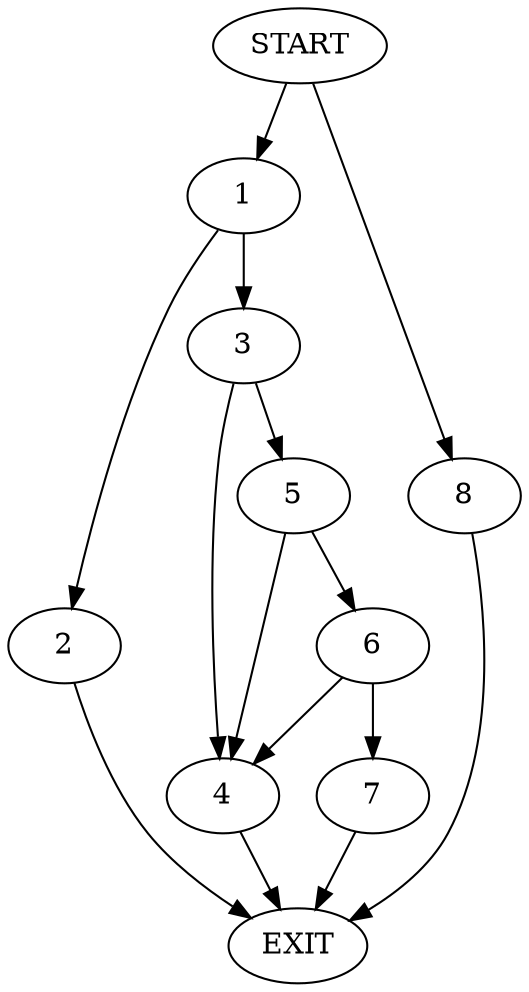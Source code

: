 digraph {
0 [label="START"]
9 [label="EXIT"]
0 -> 1
1 -> 2
1 -> 3
2 -> 9
3 -> 4
3 -> 5
4 -> 9
5 -> 6
5 -> 4
6 -> 4
6 -> 7
7 -> 9
0 -> 8
8 -> 9
}
